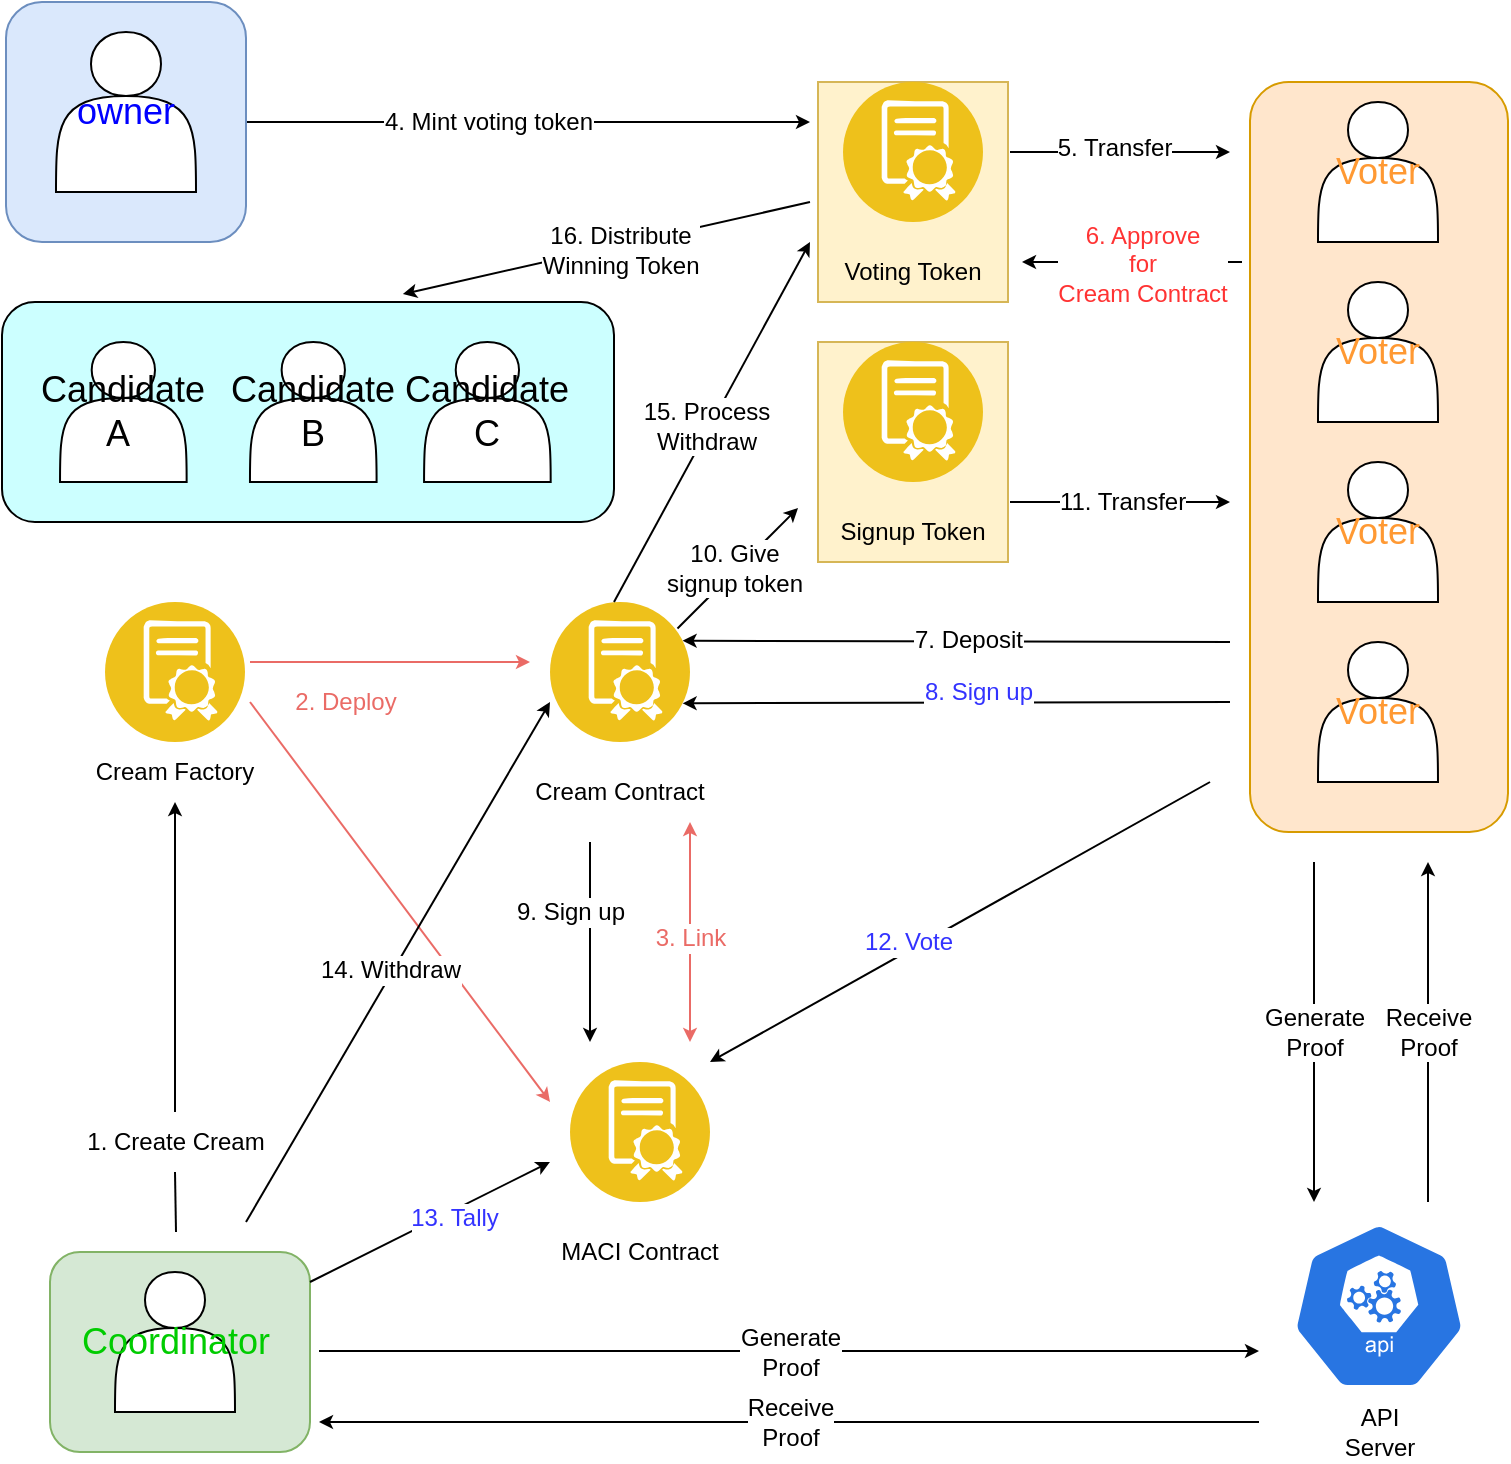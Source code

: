 <mxfile version="15.7.1" type="device"><diagram id="g6rFf1xo3hvziJjYaEHn" name="Page-1"><mxGraphModel dx="1426" dy="697" grid="1" gridSize="10" guides="1" tooltips="1" connect="1" arrows="1" fold="1" page="1" pageScale="1" pageWidth="827" pageHeight="1169" math="0" shadow="0"><root><mxCell id="0"/><mxCell id="1" parent="0"/><mxCell id="lGTV54IW3RBDz33eYHB8-48" value="" style="rounded=1;whiteSpace=wrap;html=1;shadow=0;sketch=0;fontSize=12;strokeColor=#d79b00;fillColor=#ffe6cc;" vertex="1" parent="1"><mxGeometry x="664" y="70" width="129" height="375" as="geometry"/></mxCell><mxCell id="lGTV54IW3RBDz33eYHB8-7" value="" style="group" vertex="1" connectable="0" parent="1"><mxGeometry x="74" y="330" width="105" height="100" as="geometry"/></mxCell><mxCell id="lGTV54IW3RBDz33eYHB8-3" value="" style="aspect=fixed;perimeter=ellipsePerimeter;html=1;align=center;shadow=0;dashed=0;fontColor=#4277BB;labelBackgroundColor=#ffffff;fontSize=12;spacingTop=3;image;image=img/lib/ibm/blockchain/smart_contract.svg;" vertex="1" parent="lGTV54IW3RBDz33eYHB8-7"><mxGeometry x="17.5" width="70" height="70" as="geometry"/></mxCell><mxCell id="lGTV54IW3RBDz33eYHB8-6" value="Cream Factory" style="text;html=1;strokeColor=none;fillColor=none;align=center;verticalAlign=middle;whiteSpace=wrap;rounded=0;" vertex="1" parent="lGTV54IW3RBDz33eYHB8-7"><mxGeometry y="70" width="105" height="30" as="geometry"/></mxCell><mxCell id="lGTV54IW3RBDz33eYHB8-10" value="" style="group" vertex="1" connectable="0" parent="1"><mxGeometry x="304" y="560" width="110" height="110" as="geometry"/></mxCell><mxCell id="lGTV54IW3RBDz33eYHB8-4" value="" style="aspect=fixed;perimeter=ellipsePerimeter;html=1;align=center;shadow=0;dashed=0;fontColor=#4277BB;labelBackgroundColor=#ffffff;fontSize=12;spacingTop=3;image;image=img/lib/ibm/blockchain/smart_contract.svg;" vertex="1" parent="lGTV54IW3RBDz33eYHB8-10"><mxGeometry x="20" width="70" height="70" as="geometry"/></mxCell><mxCell id="lGTV54IW3RBDz33eYHB8-8" value="MACI Contract" style="text;html=1;strokeColor=none;fillColor=none;align=center;verticalAlign=middle;whiteSpace=wrap;rounded=0;" vertex="1" parent="lGTV54IW3RBDz33eYHB8-10"><mxGeometry y="80" width="110" height="30" as="geometry"/></mxCell><mxCell id="lGTV54IW3RBDz33eYHB8-11" value="" style="group" vertex="1" connectable="0" parent="1"><mxGeometry x="284" y="330" width="130" height="110" as="geometry"/></mxCell><mxCell id="lGTV54IW3RBDz33eYHB8-2" value="" style="aspect=fixed;perimeter=ellipsePerimeter;html=1;align=center;shadow=0;dashed=0;fontColor=#4277BB;labelBackgroundColor=#ffffff;fontSize=12;spacingTop=3;image;image=img/lib/ibm/blockchain/smart_contract.svg;" vertex="1" parent="lGTV54IW3RBDz33eYHB8-11"><mxGeometry x="30" width="70" height="70" as="geometry"/></mxCell><mxCell id="lGTV54IW3RBDz33eYHB8-9" value="Cream Contract" style="text;html=1;strokeColor=none;fillColor=none;align=center;verticalAlign=middle;whiteSpace=wrap;rounded=0;" vertex="1" parent="lGTV54IW3RBDz33eYHB8-11"><mxGeometry y="80" width="130" height="30" as="geometry"/></mxCell><mxCell id="lGTV54IW3RBDz33eYHB8-14" value="" style="group;fillColor=#fff2cc;strokeColor=#d6b656;" vertex="1" connectable="0" parent="1"><mxGeometry x="448" y="70" width="95" height="110" as="geometry"/></mxCell><mxCell id="lGTV54IW3RBDz33eYHB8-1" value="" style="aspect=fixed;perimeter=ellipsePerimeter;html=1;align=center;shadow=0;dashed=0;fontColor=#4277BB;labelBackgroundColor=#ffffff;fontSize=12;spacingTop=3;image;image=img/lib/ibm/blockchain/smart_contract.svg;" vertex="1" parent="lGTV54IW3RBDz33eYHB8-14"><mxGeometry x="12.5" width="70" height="70" as="geometry"/></mxCell><mxCell id="lGTV54IW3RBDz33eYHB8-13" value="Voting Token" style="text;html=1;strokeColor=none;fillColor=none;align=center;verticalAlign=middle;whiteSpace=wrap;rounded=0;" vertex="1" parent="lGTV54IW3RBDz33eYHB8-14"><mxGeometry y="80" width="95" height="30" as="geometry"/></mxCell><mxCell id="lGTV54IW3RBDz33eYHB8-15" value="" style="group;fillColor=#fff2cc;strokeColor=#d6b656;" vertex="1" connectable="0" parent="1"><mxGeometry x="448" y="200" width="95" height="110" as="geometry"/></mxCell><mxCell id="lGTV54IW3RBDz33eYHB8-5" value="" style="aspect=fixed;perimeter=ellipsePerimeter;html=1;align=center;shadow=0;dashed=0;fontColor=#4277BB;labelBackgroundColor=#ffffff;fontSize=12;spacingTop=3;image;image=img/lib/ibm/blockchain/smart_contract.svg;" vertex="1" parent="lGTV54IW3RBDz33eYHB8-15"><mxGeometry x="12.5" width="70" height="70" as="geometry"/></mxCell><mxCell id="lGTV54IW3RBDz33eYHB8-12" value="Signup Token" style="text;html=1;strokeColor=none;fillColor=none;align=center;verticalAlign=middle;whiteSpace=wrap;rounded=0;" vertex="1" parent="lGTV54IW3RBDz33eYHB8-15"><mxGeometry y="80" width="95" height="30" as="geometry"/></mxCell><mxCell id="lGTV54IW3RBDz33eYHB8-16" value="" style="endArrow=classic;html=1;rounded=0;jumpSize=16;endSize=4;strokeWidth=1;strokeColor=#EA6B66;" edge="1" parent="1"><mxGeometry width="50" height="50" relative="1" as="geometry"><mxPoint x="164" y="360" as="sourcePoint"/><mxPoint x="304" y="360" as="targetPoint"/></mxGeometry></mxCell><mxCell id="lGTV54IW3RBDz33eYHB8-18" value="" style="endArrow=classic;html=1;rounded=0;jumpSize=16;endSize=4;strokeWidth=1;strokeColor=#EA6B66;fillColor=#f8cecc;" edge="1" parent="1"><mxGeometry width="50" height="50" relative="1" as="geometry"><mxPoint x="164" y="380" as="sourcePoint"/><mxPoint x="314" y="580" as="targetPoint"/></mxGeometry></mxCell><mxCell id="lGTV54IW3RBDz33eYHB8-19" value="&lt;font style=&quot;font-size: 12px&quot;&gt;2. Deploy&lt;/font&gt;" style="text;html=1;strokeColor=none;fillColor=none;align=center;verticalAlign=middle;whiteSpace=wrap;rounded=0;fontSize=12;fontColor=#EA6B66;" vertex="1" parent="1"><mxGeometry x="181.5" y="365" width="60" height="30" as="geometry"/></mxCell><mxCell id="lGTV54IW3RBDz33eYHB8-20" value="" style="endArrow=classic;startArrow=classic;html=1;rounded=0;fontSize=18;fontColor=#FF0000;startSize=4;endSize=4;strokeColor=#EA6B66;strokeWidth=1;jumpSize=16;" edge="1" parent="1"><mxGeometry width="50" height="50" relative="1" as="geometry"><mxPoint x="384" y="440" as="sourcePoint"/><mxPoint x="384" y="550" as="targetPoint"/></mxGeometry></mxCell><mxCell id="lGTV54IW3RBDz33eYHB8-60" value="&lt;font color=&quot;#ea6b66&quot;&gt;3. Link&lt;/font&gt;" style="edgeLabel;html=1;align=center;verticalAlign=middle;resizable=0;points=[];fontSize=12;fontColor=#000000;" vertex="1" connectable="0" parent="lGTV54IW3RBDz33eYHB8-20"><mxGeometry x="0.091" y="-3" relative="1" as="geometry"><mxPoint x="3" y="-2" as="offset"/></mxGeometry></mxCell><mxCell id="lGTV54IW3RBDz33eYHB8-26" value="" style="endArrow=classic;html=1;rounded=0;jumpSize=16;endSize=4;strokeWidth=1;strokeColor=#000000;exitX=0.5;exitY=0;exitDx=0;exitDy=0;entryX=0.5;entryY=1;entryDx=0;entryDy=0;startSize=4;startArrow=none;" edge="1" parent="1" source="lGTV54IW3RBDz33eYHB8-27" target="lGTV54IW3RBDz33eYHB8-6"><mxGeometry width="50" height="50" relative="1" as="geometry"><mxPoint x="136.5" y="470" as="sourcePoint"/><mxPoint x="219" y="375" as="targetPoint"/></mxGeometry></mxCell><mxCell id="lGTV54IW3RBDz33eYHB8-24" value="&lt;font color=&quot;#ff9933&quot;&gt;Voter&lt;/font&gt;" style="shape=actor;whiteSpace=wrap;html=1;fontSize=18;fontColor=#FF0000;" vertex="1" parent="1"><mxGeometry x="698" y="80" width="60" height="70" as="geometry"/></mxCell><mxCell id="lGTV54IW3RBDz33eYHB8-27" value="&lt;font style=&quot;font-size: 12px&quot;&gt;1. Create Cream&lt;/font&gt;" style="text;html=1;strokeColor=none;fillColor=none;align=center;verticalAlign=middle;whiteSpace=wrap;rounded=0;fontSize=12;" vertex="1" parent="1"><mxGeometry x="71.5" y="585" width="110" height="30" as="geometry"/></mxCell><mxCell id="lGTV54IW3RBDz33eYHB8-29" value="" style="endArrow=none;html=1;rounded=0;jumpSize=16;endSize=4;strokeWidth=1;strokeColor=#000000;entryX=0.5;entryY=1;entryDx=0;entryDy=0;startSize=4;" edge="1" parent="1" target="lGTV54IW3RBDz33eYHB8-27"><mxGeometry width="50" height="50" relative="1" as="geometry"><mxPoint x="127" y="645" as="sourcePoint"/><mxPoint x="126.5" y="560" as="targetPoint"/></mxGeometry></mxCell><mxCell id="lGTV54IW3RBDz33eYHB8-30" value="" style="endArrow=classic;html=1;rounded=0;jumpSize=16;endSize=4;strokeWidth=1;strokeColor=#000000;" edge="1" parent="1"><mxGeometry width="50" height="50" relative="1" as="geometry"><mxPoint x="544" y="280" as="sourcePoint"/><mxPoint x="654" y="280" as="targetPoint"/></mxGeometry></mxCell><mxCell id="lGTV54IW3RBDz33eYHB8-40" value="11. Transfer" style="edgeLabel;html=1;align=center;verticalAlign=middle;resizable=0;points=[];fontSize=12;fontColor=#000000;" vertex="1" connectable="0" parent="lGTV54IW3RBDz33eYHB8-30"><mxGeometry x="-0.313" relative="1" as="geometry"><mxPoint x="18" as="offset"/></mxGeometry></mxCell><mxCell id="lGTV54IW3RBDz33eYHB8-32" value="" style="endArrow=classic;html=1;rounded=0;jumpSize=16;endSize=4;strokeWidth=1;strokeColor=#000000;" edge="1" parent="1"><mxGeometry width="50" height="50" relative="1" as="geometry"><mxPoint x="544" y="105" as="sourcePoint"/><mxPoint x="654" y="105" as="targetPoint"/></mxGeometry></mxCell><mxCell id="lGTV54IW3RBDz33eYHB8-33" value="5. Transfer" style="edgeLabel;html=1;align=center;verticalAlign=middle;resizable=0;points=[];fontSize=12;fontColor=#000000;" vertex="1" connectable="0" parent="lGTV54IW3RBDz33eYHB8-32"><mxGeometry x="-0.059" y="2" relative="1" as="geometry"><mxPoint as="offset"/></mxGeometry></mxCell><mxCell id="lGTV54IW3RBDz33eYHB8-34" value="" style="endArrow=classic;html=1;rounded=0;fontSize=12;fontColor=#000000;startSize=4;endSize=4;strokeColor=#000000;strokeWidth=1;jumpSize=16;exitX=1;exitY=0.5;exitDx=0;exitDy=0;" edge="1" parent="1" source="lGTV54IW3RBDz33eYHB8-49"><mxGeometry width="50" height="50" relative="1" as="geometry"><mxPoint x="180" y="90" as="sourcePoint"/><mxPoint x="444" y="90" as="targetPoint"/></mxGeometry></mxCell><mxCell id="lGTV54IW3RBDz33eYHB8-35" value="4. Mint voting token" style="edgeLabel;html=1;align=center;verticalAlign=middle;resizable=0;points=[];fontSize=12;fontColor=#000000;" vertex="1" connectable="0" parent="lGTV54IW3RBDz33eYHB8-34"><mxGeometry x="-0.322" y="-1" relative="1" as="geometry"><mxPoint x="25" y="-1" as="offset"/></mxGeometry></mxCell><mxCell id="lGTV54IW3RBDz33eYHB8-36" value="" style="endArrow=classic;html=1;rounded=0;fontSize=12;fontColor=#000000;startSize=4;endSize=4;strokeColor=#000000;strokeWidth=1;jumpSize=16;entryX=1;entryY=0.25;entryDx=0;entryDy=0;" edge="1" parent="1" target="lGTV54IW3RBDz33eYHB8-2"><mxGeometry width="50" height="50" relative="1" as="geometry"><mxPoint x="654" y="350" as="sourcePoint"/><mxPoint x="704" y="490" as="targetPoint"/></mxGeometry></mxCell><mxCell id="lGTV54IW3RBDz33eYHB8-37" value="7. Deposit" style="edgeLabel;html=1;align=center;verticalAlign=middle;resizable=0;points=[];fontSize=12;fontColor=#000000;" vertex="1" connectable="0" parent="lGTV54IW3RBDz33eYHB8-36"><mxGeometry x="-0.041" y="-1" relative="1" as="geometry"><mxPoint as="offset"/></mxGeometry></mxCell><mxCell id="lGTV54IW3RBDz33eYHB8-38" value="" style="endArrow=classic;html=1;rounded=0;fontSize=12;fontColor=#000000;startSize=4;endSize=4;strokeColor=#000000;strokeWidth=1;jumpSize=16;entryX=1;entryY=0.75;entryDx=0;entryDy=0;" edge="1" parent="1" target="lGTV54IW3RBDz33eYHB8-2"><mxGeometry width="50" height="50" relative="1" as="geometry"><mxPoint x="654" y="380" as="sourcePoint"/><mxPoint x="504" y="500" as="targetPoint"/></mxGeometry></mxCell><mxCell id="lGTV54IW3RBDz33eYHB8-39" value="&lt;font color=&quot;#3333ff&quot;&gt;8. Sign up&lt;/font&gt;" style="edgeLabel;html=1;align=center;verticalAlign=middle;resizable=0;points=[];fontSize=12;fontColor=#000000;" vertex="1" connectable="0" parent="lGTV54IW3RBDz33eYHB8-38"><mxGeometry x="-0.349" y="-2" relative="1" as="geometry"><mxPoint x="-37" y="-3" as="offset"/></mxGeometry></mxCell><mxCell id="lGTV54IW3RBDz33eYHB8-41" value="" style="endArrow=classic;html=1;rounded=0;fontSize=12;fontColor=#000000;startSize=4;endSize=4;strokeColor=#000000;strokeWidth=1;jumpSize=16;exitX=1;exitY=0;exitDx=0;exitDy=0;" edge="1" parent="1"><mxGeometry width="50" height="50" relative="1" as="geometry"><mxPoint x="377.749" y="343.251" as="sourcePoint"/><mxPoint x="438" y="283" as="targetPoint"/></mxGeometry></mxCell><mxCell id="lGTV54IW3RBDz33eYHB8-42" value="10. Give&lt;br&gt;signup token" style="edgeLabel;html=1;align=center;verticalAlign=middle;resizable=0;points=[];fontSize=12;fontColor=#000000;" vertex="1" connectable="0" parent="lGTV54IW3RBDz33eYHB8-41"><mxGeometry x="-0.035" y="2" relative="1" as="geometry"><mxPoint as="offset"/></mxGeometry></mxCell><mxCell id="lGTV54IW3RBDz33eYHB8-43" value="&lt;font color=&quot;#ff9933&quot;&gt;Voter&lt;/font&gt;" style="shape=actor;whiteSpace=wrap;html=1;fontSize=18;fontColor=#FF0000;" vertex="1" parent="1"><mxGeometry x="698" y="170" width="60" height="70" as="geometry"/></mxCell><mxCell id="lGTV54IW3RBDz33eYHB8-44" value="&lt;font color=&quot;#ff9933&quot;&gt;Voter&lt;/font&gt;" style="shape=actor;whiteSpace=wrap;html=1;fontSize=18;fontColor=#FF0000;" vertex="1" parent="1"><mxGeometry x="698" y="260" width="60" height="70" as="geometry"/></mxCell><mxCell id="lGTV54IW3RBDz33eYHB8-45" value="&lt;font color=&quot;#ff9933&quot;&gt;Voter&lt;/font&gt;" style="shape=actor;whiteSpace=wrap;html=1;fontSize=18;fontColor=#FF0000;" vertex="1" parent="1"><mxGeometry x="698" y="350" width="60" height="70" as="geometry"/></mxCell><mxCell id="lGTV54IW3RBDz33eYHB8-55" value="" style="group" vertex="1" connectable="0" parent="1"><mxGeometry x="668.5" y="640" width="120" height="120" as="geometry"/></mxCell><mxCell id="lGTV54IW3RBDz33eYHB8-53" value="" style="sketch=0;html=1;dashed=0;whitespace=wrap;fillColor=#2875E2;strokeColor=#ffffff;points=[[0.005,0.63,0],[0.1,0.2,0],[0.9,0.2,0],[0.5,0,0],[0.995,0.63,0],[0.72,0.99,0],[0.5,1,0],[0.28,0.99,0]];shape=mxgraph.kubernetes.icon;prIcon=api;rounded=0;shadow=0;fontSize=12;fontColor=#000000;" vertex="1" parent="lGTV54IW3RBDz33eYHB8-55"><mxGeometry width="120" height="84" as="geometry"/></mxCell><mxCell id="lGTV54IW3RBDz33eYHB8-54" value="API Server" style="text;html=1;strokeColor=none;fillColor=none;align=center;verticalAlign=middle;whiteSpace=wrap;rounded=0;shadow=0;sketch=0;fontSize=12;fontColor=#000000;" vertex="1" parent="lGTV54IW3RBDz33eYHB8-55"><mxGeometry x="30" y="90" width="60" height="30" as="geometry"/></mxCell><mxCell id="lGTV54IW3RBDz33eYHB8-56" value="Generate&lt;br&gt;Proof" style="endArrow=classic;html=1;rounded=0;fontSize=12;fontColor=#000000;startSize=4;endSize=4;strokeColor=#000000;strokeWidth=1;jumpSize=16;" edge="1" parent="1"><mxGeometry width="50" height="50" relative="1" as="geometry"><mxPoint x="696" y="460" as="sourcePoint"/><mxPoint x="696" y="630" as="targetPoint"/></mxGeometry></mxCell><mxCell id="lGTV54IW3RBDz33eYHB8-57" value="Receive&lt;br&gt;Proof" style="endArrow=classic;html=1;rounded=0;fontSize=12;fontColor=#000000;startSize=4;endSize=4;strokeColor=#000000;strokeWidth=1;jumpSize=16;" edge="1" parent="1"><mxGeometry width="50" height="50" relative="1" as="geometry"><mxPoint x="753" y="630" as="sourcePoint"/><mxPoint x="753" y="460" as="targetPoint"/></mxGeometry></mxCell><mxCell id="lGTV54IW3RBDz33eYHB8-61" value="" style="group" vertex="1" connectable="0" parent="1"><mxGeometry x="42" y="30" width="120" height="120" as="geometry"/></mxCell><mxCell id="lGTV54IW3RBDz33eYHB8-49" value="" style="rounded=1;whiteSpace=wrap;html=1;shadow=0;sketch=0;fontSize=12;strokeColor=#6c8ebf;fillColor=#dae8fc;" vertex="1" parent="lGTV54IW3RBDz33eYHB8-61"><mxGeometry width="120" height="120" as="geometry"/></mxCell><mxCell id="lGTV54IW3RBDz33eYHB8-22" value="&lt;font color=&quot;#0000ff&quot;&gt;owner&lt;/font&gt;" style="shape=actor;whiteSpace=wrap;html=1;fontSize=18;fontColor=#FF0000;" vertex="1" parent="lGTV54IW3RBDz33eYHB8-61"><mxGeometry x="25" y="15" width="70" height="80" as="geometry"/></mxCell><mxCell id="lGTV54IW3RBDz33eYHB8-63" value="" style="group" vertex="1" connectable="0" parent="1"><mxGeometry x="64" y="655" width="130" height="100" as="geometry"/></mxCell><mxCell id="lGTV54IW3RBDz33eYHB8-50" value="" style="rounded=1;whiteSpace=wrap;html=1;shadow=0;sketch=0;fontSize=12;strokeColor=#82b366;fillColor=#d5e8d4;" vertex="1" parent="lGTV54IW3RBDz33eYHB8-63"><mxGeometry width="130" height="100" as="geometry"/></mxCell><mxCell id="lGTV54IW3RBDz33eYHB8-23" value="&lt;font color=&quot;#00cc00&quot;&gt;Coordinator&lt;/font&gt;" style="shape=actor;whiteSpace=wrap;html=1;fontSize=18;fontColor=#FF0000;" vertex="1" parent="lGTV54IW3RBDz33eYHB8-63"><mxGeometry x="32.5" y="10" width="60" height="70" as="geometry"/></mxCell><mxCell id="lGTV54IW3RBDz33eYHB8-58" value="" style="endArrow=classic;html=1;rounded=0;fontSize=12;fontColor=#000000;startSize=4;endSize=4;strokeColor=#000000;strokeWidth=1;jumpSize=16;" edge="1" parent="1"><mxGeometry width="50" height="50" relative="1" as="geometry"><mxPoint x="334" y="450" as="sourcePoint"/><mxPoint x="334" y="550" as="targetPoint"/></mxGeometry></mxCell><mxCell id="lGTV54IW3RBDz33eYHB8-59" value="9. Sign up" style="edgeLabel;html=1;align=center;verticalAlign=middle;resizable=0;points=[];fontSize=12;fontColor=#000000;" vertex="1" connectable="0" parent="lGTV54IW3RBDz33eYHB8-58"><mxGeometry x="-0.3" y="-1" relative="1" as="geometry"><mxPoint x="-9" as="offset"/></mxGeometry></mxCell><mxCell id="lGTV54IW3RBDz33eYHB8-65" value="" style="endArrow=classic;html=1;rounded=0;fontSize=12;fontColor=#EA6B66;startSize=4;endSize=4;strokeColor=#000000;strokeWidth=1;jumpSize=16;" edge="1" parent="1"><mxGeometry width="50" height="50" relative="1" as="geometry"><mxPoint x="644" y="420" as="sourcePoint"/><mxPoint x="394" y="560" as="targetPoint"/></mxGeometry></mxCell><mxCell id="lGTV54IW3RBDz33eYHB8-66" value="&lt;font color=&quot;#3333ff&quot;&gt;12. Vote&lt;/font&gt;" style="edgeLabel;html=1;align=center;verticalAlign=middle;resizable=0;points=[];fontSize=12;fontColor=#000000;" vertex="1" connectable="0" parent="lGTV54IW3RBDz33eYHB8-65"><mxGeometry x="0.183" y="-4" relative="1" as="geometry"><mxPoint x="-1" as="offset"/></mxGeometry></mxCell><mxCell id="lGTV54IW3RBDz33eYHB8-67" value="" style="endArrow=classic;html=1;rounded=0;fontSize=12;fontColor=#EA6B66;startSize=4;endSize=4;strokeColor=#000000;strokeWidth=1;jumpSize=16;" edge="1" parent="1"><mxGeometry width="50" height="50" relative="1" as="geometry"><mxPoint x="194" y="670" as="sourcePoint"/><mxPoint x="314" y="610" as="targetPoint"/></mxGeometry></mxCell><mxCell id="lGTV54IW3RBDz33eYHB8-68" value="&lt;font color=&quot;#3333ff&quot;&gt;13. Tally&lt;/font&gt;" style="edgeLabel;html=1;align=center;verticalAlign=middle;resizable=0;points=[];fontSize=12;fontColor=#000000;" vertex="1" connectable="0" parent="lGTV54IW3RBDz33eYHB8-67"><mxGeometry x="0.183" y="-4" relative="1" as="geometry"><mxPoint x="-1" as="offset"/></mxGeometry></mxCell><mxCell id="lGTV54IW3RBDz33eYHB8-73" value="" style="endArrow=classic;html=1;rounded=0;fontSize=12;fontColor=#000000;startSize=4;endSize=4;strokeColor=#000000;strokeWidth=1;jumpSize=16;" edge="1" parent="1"><mxGeometry width="50" height="50" relative="1" as="geometry"><mxPoint x="162" y="640" as="sourcePoint"/><mxPoint x="314" y="380" as="targetPoint"/></mxGeometry></mxCell><mxCell id="lGTV54IW3RBDz33eYHB8-74" value="14. Withdraw" style="edgeLabel;html=1;align=center;verticalAlign=middle;resizable=0;points=[];fontSize=12;fontColor=#000000;" vertex="1" connectable="0" parent="lGTV54IW3RBDz33eYHB8-73"><mxGeometry x="-0.035" y="2" relative="1" as="geometry"><mxPoint as="offset"/></mxGeometry></mxCell><mxCell id="lGTV54IW3RBDz33eYHB8-75" value="" style="group" vertex="1" connectable="0" parent="1"><mxGeometry x="40" y="180" width="306" height="110" as="geometry"/></mxCell><mxCell id="lGTV54IW3RBDz33eYHB8-72" value="" style="rounded=1;whiteSpace=wrap;html=1;shadow=0;sketch=0;fontSize=12;fontColor=#33FFFF;strokeColor=default;fillColor=#CCFFFF;gradientColor=none;" vertex="1" parent="lGTV54IW3RBDz33eYHB8-75"><mxGeometry width="306.0" height="110" as="geometry"/></mxCell><mxCell id="lGTV54IW3RBDz33eYHB8-69" value="&lt;font color=&quot;#000000&quot;&gt;Candidate A&amp;nbsp;&lt;/font&gt;" style="shape=actor;whiteSpace=wrap;html=1;fontSize=18;fontColor=#FF0000;" vertex="1" parent="lGTV54IW3RBDz33eYHB8-75"><mxGeometry x="29.017" y="20" width="63.31" height="70" as="geometry"/></mxCell><mxCell id="lGTV54IW3RBDz33eYHB8-70" value="&lt;font color=&quot;#000000&quot;&gt;Candidate B&lt;/font&gt;" style="shape=actor;whiteSpace=wrap;html=1;fontSize=18;fontColor=#FF0000;" vertex="1" parent="lGTV54IW3RBDz33eYHB8-75"><mxGeometry x="123.983" y="20" width="63.31" height="70" as="geometry"/></mxCell><mxCell id="lGTV54IW3RBDz33eYHB8-71" value="&lt;font color=&quot;#000000&quot;&gt;Candidate C&lt;/font&gt;" style="shape=actor;whiteSpace=wrap;html=1;fontSize=18;fontColor=#FF0000;" vertex="1" parent="lGTV54IW3RBDz33eYHB8-75"><mxGeometry x="211.034" y="20" width="63.31" height="70" as="geometry"/></mxCell><mxCell id="lGTV54IW3RBDz33eYHB8-76" value="" style="endArrow=classic;html=1;rounded=0;fontSize=12;fontColor=#000000;startSize=4;endSize=4;strokeColor=#000000;strokeWidth=1;jumpSize=16;" edge="1" parent="1"><mxGeometry width="50" height="50" relative="1" as="geometry"><mxPoint x="346" y="330" as="sourcePoint"/><mxPoint x="444" y="150" as="targetPoint"/></mxGeometry></mxCell><mxCell id="lGTV54IW3RBDz33eYHB8-77" value="15. Process &lt;br&gt;Withdraw" style="edgeLabel;html=1;align=center;verticalAlign=middle;resizable=0;points=[];fontSize=12;fontColor=#000000;" vertex="1" connectable="0" parent="lGTV54IW3RBDz33eYHB8-76"><mxGeometry x="-0.035" y="2" relative="1" as="geometry"><mxPoint as="offset"/></mxGeometry></mxCell><mxCell id="lGTV54IW3RBDz33eYHB8-78" value="" style="endArrow=classic;html=1;rounded=0;jumpSize=16;endSize=4;strokeWidth=1;strokeColor=#000000;entryX=0.655;entryY=-0.036;entryDx=0;entryDy=0;entryPerimeter=0;" edge="1" parent="1" target="lGTV54IW3RBDz33eYHB8-72"><mxGeometry width="50" height="50" relative="1" as="geometry"><mxPoint x="444" y="130" as="sourcePoint"/><mxPoint x="664" y="115" as="targetPoint"/></mxGeometry></mxCell><mxCell id="lGTV54IW3RBDz33eYHB8-79" value="16. Distribute&lt;br&gt;Winning Token" style="edgeLabel;html=1;align=center;verticalAlign=middle;resizable=0;points=[];fontSize=12;fontColor=#000000;" vertex="1" connectable="0" parent="lGTV54IW3RBDz33eYHB8-78"><mxGeometry x="-0.059" y="2" relative="1" as="geometry"><mxPoint as="offset"/></mxGeometry></mxCell><mxCell id="lGTV54IW3RBDz33eYHB8-80" value="" style="shape=image;html=1;verticalAlign=top;verticalLabelPosition=bottom;labelBackgroundColor=#ffffff;imageAspect=0;aspect=fixed;image=https://cdn0.iconfinder.com/data/icons/business-collection-2027/60/investment-128.png;rounded=0;shadow=0;sketch=0;fontSize=12;fontColor=#EA6B66;strokeColor=default;fillColor=#CCFFFF;gradientColor=none;" vertex="1" parent="1"><mxGeometry x="484" y="510" width="43" height="43" as="geometry"/></mxCell><mxCell id="lGTV54IW3RBDz33eYHB8-85" value="" style="shape=image;html=1;verticalAlign=top;verticalLabelPosition=bottom;labelBackgroundColor=#ffffff;imageAspect=0;aspect=fixed;image=https://cdn0.iconfinder.com/data/icons/business-collection-2027/60/investment-128.png;rounded=0;shadow=0;sketch=0;fontSize=12;fontColor=#EA6B66;strokeColor=default;fillColor=#CCFFFF;gradientColor=none;" vertex="1" parent="1"><mxGeometry x="254" y="650" width="43" height="43" as="geometry"/></mxCell><mxCell id="lGTV54IW3RBDz33eYHB8-86" value="" style="shape=image;html=1;verticalAlign=top;verticalLabelPosition=bottom;labelBackgroundColor=#ffffff;imageAspect=0;aspect=fixed;image=https://cdn0.iconfinder.com/data/icons/business-collection-2027/60/investment-128.png;rounded=0;shadow=0;sketch=0;fontSize=12;fontColor=#EA6B66;strokeColor=default;fillColor=#CCFFFF;gradientColor=none;" vertex="1" parent="1"><mxGeometry x="514" y="387" width="43" height="43" as="geometry"/></mxCell><mxCell id="lGTV54IW3RBDz33eYHB8-87" value="Generate&lt;br&gt;Proof" style="endArrow=classic;html=1;rounded=0;fontSize=12;fontColor=#000000;startSize=4;endSize=4;strokeColor=#000000;strokeWidth=1;jumpSize=16;" edge="1" parent="1"><mxGeometry width="50" height="50" relative="1" as="geometry"><mxPoint x="198.5" y="704.5" as="sourcePoint"/><mxPoint x="668.5" y="704.5" as="targetPoint"/></mxGeometry></mxCell><mxCell id="lGTV54IW3RBDz33eYHB8-88" value="Receive&lt;br&gt;Proof" style="endArrow=classic;html=1;rounded=0;fontSize=12;fontColor=#000000;startSize=4;endSize=4;strokeColor=#000000;strokeWidth=1;jumpSize=16;" edge="1" parent="1"><mxGeometry width="50" height="50" relative="1" as="geometry"><mxPoint x="668.5" y="740" as="sourcePoint"/><mxPoint x="198.5" y="740" as="targetPoint"/></mxGeometry></mxCell><mxCell id="lGTV54IW3RBDz33eYHB8-89" value="" style="endArrow=classic;html=1;rounded=0;fontSize=12;fontColor=#3333FF;startSize=4;endSize=4;strokeColor=#000000;strokeWidth=1;jumpSize=16;" edge="1" parent="1"><mxGeometry width="50" height="50" relative="1" as="geometry"><mxPoint x="660" y="160" as="sourcePoint"/><mxPoint x="550" y="160" as="targetPoint"/></mxGeometry></mxCell><mxCell id="lGTV54IW3RBDz33eYHB8-90" value="&lt;font color=&quot;#ff3333&quot;&gt;6. Approve &lt;br&gt;for &lt;br&gt;Cream Contract&lt;/font&gt;" style="edgeLabel;html=1;align=center;verticalAlign=middle;resizable=0;points=[];fontSize=12;fontColor=#3333FF;" vertex="1" connectable="0" parent="lGTV54IW3RBDz33eYHB8-89"><mxGeometry x="0.327" y="1" relative="1" as="geometry"><mxPoint x="23" as="offset"/></mxGeometry></mxCell></root></mxGraphModel></diagram></mxfile>